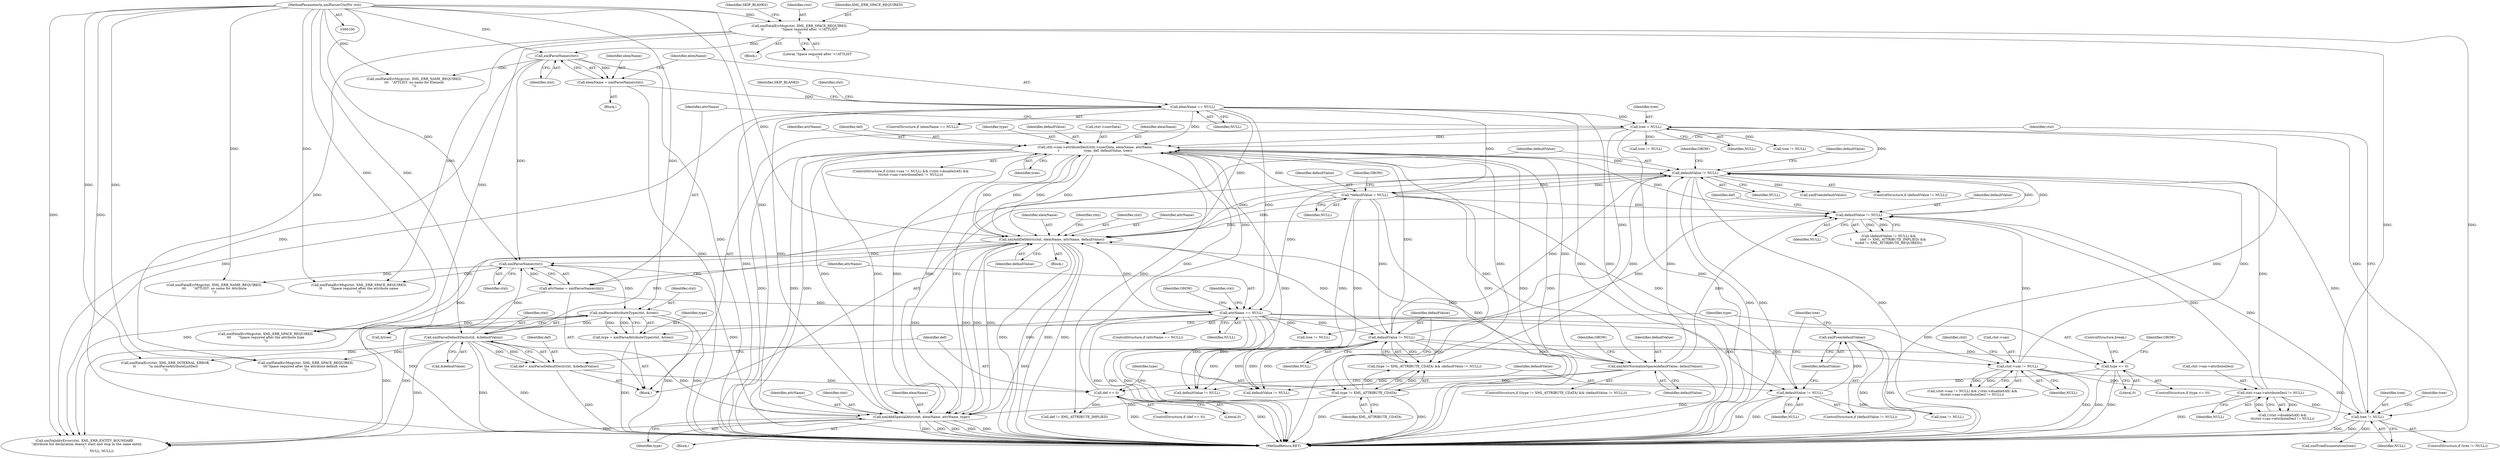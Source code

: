 digraph "0_Chrome_d0947db40187f4708c58e64cbd6013faf9eddeed_2@pointer" {
"1000243" [label="(Call,xmlFree(defaultValue))"];
"1000240" [label="(Call,defaultValue != NULL)"];
"1000165" [label="(Call,*defaultValue = NULL)"];
"1000142" [label="(Call,elemName == NULL)"];
"1000137" [label="(Call,elemName = xmlParseName(ctxt))"];
"1000139" [label="(Call,xmlParseName(ctxt))"];
"1000132" [label="(Call,xmlFatalErrMsg(ctxt, XML_ERR_SPACE_REQUIRED,\n\t\t                 \"Space required after '<!ATTLIST'\n\"))"];
"1000101" [label="(MethodParameterIn,xmlParserCtxtPtr ctxt)"];
"1000383" [label="(Call,defaultValue != NULL)"];
"1000356" [label="(Call,defaultValue != NULL)"];
"1000257" [label="(Call,defaultValue != NULL)"];
"1000177" [label="(Call,attrName == NULL)"];
"1000172" [label="(Call,attrName = xmlParseName(ctxt))"];
"1000174" [label="(Call,xmlParseName(ctxt))"];
"1000230" [label="(Call,xmlParseDefaultDecl(ctxt, &defaultValue))"];
"1000200" [label="(Call,xmlParseAttributeType(ctxt, &tree))"];
"1000377" [label="(Call,xmlAddSpecialAttr(ctxt, elemName, attrName, type))"];
"1000367" [label="(Call,xmlAddDefAttrs(ctxt, elemName, attrName, defaultValue))"];
"1000333" [label="(Call,ctxt->sax->attributeDecl(ctxt->userData, elemName, attrName,\n\t                        type, def, defaultValue, tree))"];
"1000254" [label="(Call,type != XML_ATTRIBUTE_CDATA)"];
"1000205" [label="(Call,type <= 0)"];
"1000198" [label="(Call,type = xmlParseAttributeType(ctxt, &tree))"];
"1000235" [label="(Call,def <= 0)"];
"1000228" [label="(Call,def = xmlParseDefaultDecl(ctxt, &defaultValue))"];
"1000260" [label="(Call,xmlAttrNormalizeSpace(defaultValue, defaultValue))"];
"1000169" [label="(Call,tree = NULL)"];
"1000326" [label="(Call,ctxt->sax->attributeDecl != NULL)"];
"1000316" [label="(Call,ctxt->sax != NULL)"];
"1000345" [label="(Call,tree != NULL)"];
"1000133" [label="(Identifier,ctxt)"];
"1000204" [label="(ControlStructure,if (type <= 0))"];
"1000177" [label="(Call,attrName == NULL)"];
"1000241" [label="(Identifier,defaultValue)"];
"1000385" [label="(Identifier,NULL)"];
"1000388" [label="(Identifier,GROW)"];
"1000137" [label="(Call,elemName = xmlParseName(ctxt))"];
"1000279" [label="(Call,defaultValue != NULL)"];
"1000134" [label="(Identifier,XML_ERR_SPACE_REQUIRED)"];
"1000118" [label="(Block,)"];
"1000367" [label="(Call,xmlAddDefAttrs(ctxt, elemName, attrName, defaultValue))"];
"1000252" [label="(ControlStructure,if ((type != XML_ATTRIBUTE_CDATA) && (defaultValue != NULL)))"];
"1000166" [label="(Identifier,defaultValue)"];
"1000386" [label="(Call,xmlFree(defaultValue))"];
"1000257" [label="(Call,defaultValue != NULL)"];
"1000357" [label="(Identifier,defaultValue)"];
"1000369" [label="(Identifier,elemName)"];
"1000201" [label="(Identifier,ctxt)"];
"1000302" [label="(Call,defaultValue != NULL)"];
"1000135" [label="(Literal,\"Space required after '<!ATTLIST'\n\")"];
"1000332" [label="(Identifier,NULL)"];
"1000260" [label="(Call,xmlAttrNormalizeSpace(defaultValue, defaultValue))"];
"1000139" [label="(Call,xmlParseName(ctxt))"];
"1000175" [label="(Identifier,ctxt)"];
"1000371" [label="(Identifier,defaultValue)"];
"1000297" [label="(Call,xmlFatalErr(ctxt, XML_ERR_INTERNAL_ERROR,\n\t\t            \"in xmlParseAttributeListDecl\n\"))"];
"1000132" [label="(Call,xmlFatalErrMsg(ctxt, XML_ERR_SPACE_REQUIRED,\n\t\t                 \"Space required after '<!ATTLIST'\n\"))"];
"1000308" [label="(Call,tree != NULL)"];
"1000355" [label="(Call,(defaultValue != NULL) &&\n\t        (def != XML_ATTRIBUTE_IMPLIED) && \n\t\t(def != XML_ATTRIBUTE_REQUIRED))"];
"1000172" [label="(Call,attrName = xmlParseName(ctxt))"];
"1000246" [label="(Call,tree != NULL)"];
"1000179" [label="(Identifier,NULL)"];
"1000181" [label="(Call,xmlFatalErrMsg(ctxt, XML_ERR_NAME_REQUIRED,\n\t\t\t       \"ATTLIST: no name for Attribute\n\"))"];
"1000131" [label="(Block,)"];
"1000316" [label="(Call,ctxt->sax != NULL)"];
"1000339" [label="(Identifier,type)"];
"1000199" [label="(Identifier,type)"];
"1000165" [label="(Call,*defaultValue = NULL)"];
"1000209" [label="(ControlStructure,break;)"];
"1000361" [label="(Identifier,def)"];
"1000258" [label="(Identifier,defaultValue)"];
"1000173" [label="(Identifier,attrName)"];
"1000366" [label="(Block,)"];
"1000168" [label="(Identifier,GROW)"];
"1000324" [label="(Identifier,ctxt)"];
"1000253" [label="(Call,(type != XML_ATTRIBUTE_CDATA) && (defaultValue != NULL))"];
"1000381" [label="(Identifier,type)"];
"1000333" [label="(Call,ctxt->sax->attributeDecl(ctxt->userData, elemName, attrName,\n\t                        type, def, defaultValue, tree))"];
"1000230" [label="(Call,xmlParseDefaultDecl(ctxt, &defaultValue))"];
"1000198" [label="(Call,type = xmlParseAttributeType(ctxt, &tree))"];
"1000140" [label="(Identifier,ctxt)"];
"1000261" [label="(Identifier,defaultValue)"];
"1000327" [label="(Call,ctxt->sax->attributeDecl)"];
"1000138" [label="(Identifier,elemName)"];
"1000157" [label="(Block,)"];
"1000341" [label="(Identifier,defaultValue)"];
"1000144" [label="(Identifier,NULL)"];
"1000229" [label="(Identifier,def)"];
"1000345" [label="(Call,tree != NULL)"];
"1000259" [label="(Identifier,NULL)"];
"1000376" [label="(Block,)"];
"1000382" [label="(ControlStructure,if (defaultValue != NULL))"];
"1000384" [label="(Identifier,defaultValue)"];
"1000387" [label="(Identifier,defaultValue)"];
"1000235" [label="(Call,def <= 0)"];
"1000326" [label="(Call,ctxt->sax->attributeDecl != NULL)"];
"1000242" [label="(Identifier,NULL)"];
"1000228" [label="(Call,def = xmlParseDefaultDecl(ctxt, &defaultValue))"];
"1000232" [label="(Call,&defaultValue)"];
"1000334" [label="(Call,ctxt->userData)"];
"1000216" [label="(Call,xmlFatalErrMsg(ctxt, XML_ERR_SPACE_REQUIRED,\n\t\t\t       \"Space required after the attribute type\n\"))"];
"1000151" [label="(Identifier,SKIP_BLANKS)"];
"1000169" [label="(Call,tree = NULL)"];
"1000379" [label="(Identifier,elemName)"];
"1000263" [label="(Identifier,GROW)"];
"1000143" [label="(Identifier,elemName)"];
"1000254" [label="(Call,type != XML_ATTRIBUTE_CDATA)"];
"1000285" [label="(Call,tree != NULL)"];
"1000141" [label="(ControlStructure,if (elemName == NULL))"];
"1000200" [label="(Call,xmlParseAttributeType(ctxt, &tree))"];
"1000186" [label="(Identifier,GROW)"];
"1000383" [label="(Call,defaultValue != NULL)"];
"1000342" [label="(Identifier,tree)"];
"1000314" [label="(ControlStructure,if ((ctxt->sax != NULL) && (!ctxt->disableSAX) &&\n\t\t(ctxt->sax->attributeDecl != NULL)))"];
"1000380" [label="(Identifier,attrName)"];
"1000337" [label="(Identifier,elemName)"];
"1000142" [label="(Call,elemName == NULL)"];
"1000377" [label="(Call,xmlAddSpecialAttr(ctxt, elemName, attrName, type))"];
"1000315" [label="(Call,(ctxt->sax != NULL) && (!ctxt->disableSAX) &&\n\t\t(ctxt->sax->attributeDecl != NULL))"];
"1000240" [label="(Call,defaultValue != NULL)"];
"1000344" [label="(ControlStructure,if (tree != NULL))"];
"1000234" [label="(ControlStructure,if (def <= 0))"];
"1000374" [label="(Identifier,ctxt)"];
"1000244" [label="(Identifier,defaultValue)"];
"1000176" [label="(ControlStructure,if (attrName == NULL))"];
"1000170" [label="(Identifier,tree)"];
"1000146" [label="(Call,xmlFatalErrMsg(ctxt, XML_ERR_NAME_REQUIRED,\n\t\t\t   \"ATTLIST: no name for Element\n\"))"];
"1000101" [label="(MethodParameterIn,xmlParserCtxtPtr ctxt)"];
"1000346" [label="(Identifier,tree)"];
"1000349" [label="(Identifier,tree)"];
"1000401" [label="(Call,xmlValidityError(ctxt, XML_ERR_ENTITY_BOUNDARY,\n    \"Attribute list declaration doesn't start and stop in the same entity\n\",\n                                 NULL, NULL))"];
"1000147" [label="(Identifier,ctxt)"];
"1000207" [label="(Literal,0)"];
"1000262" [label="(Identifier,defaultValue)"];
"1000320" [label="(Identifier,NULL)"];
"1000347" [label="(Identifier,NULL)"];
"1000255" [label="(Identifier,type)"];
"1000338" [label="(Identifier,attrName)"];
"1000192" [label="(Call,xmlFatalErrMsg(ctxt, XML_ERR_SPACE_REQUIRED,\n\t\t        \"Space required after the attribute name\n\"))"];
"1000378" [label="(Identifier,ctxt)"];
"1000239" [label="(ControlStructure,if (defaultValue != NULL))"];
"1000348" [label="(Call,xmlFreeEnumeration(tree))"];
"1000321" [label="(Call,(!ctxt->disableSAX) &&\n\t\t(ctxt->sax->attributeDecl != NULL))"];
"1000210" [label="(Identifier,GROW)"];
"1000368" [label="(Identifier,ctxt)"];
"1000247" [label="(Identifier,tree)"];
"1000182" [label="(Identifier,ctxt)"];
"1000174" [label="(Call,xmlParseName(ctxt))"];
"1000256" [label="(Identifier,XML_ATTRIBUTE_CDATA)"];
"1000408" [label="(MethodReturn,RET)"];
"1000171" [label="(Identifier,NULL)"];
"1000178" [label="(Identifier,attrName)"];
"1000205" [label="(Call,type <= 0)"];
"1000236" [label="(Identifier,def)"];
"1000370" [label="(Identifier,attrName)"];
"1000356" [label="(Call,defaultValue != NULL)"];
"1000358" [label="(Identifier,NULL)"];
"1000221" [label="(Call,tree != NULL)"];
"1000231" [label="(Identifier,ctxt)"];
"1000237" [label="(Literal,0)"];
"1000206" [label="(Identifier,type)"];
"1000243" [label="(Call,xmlFree(defaultValue))"];
"1000340" [label="(Identifier,def)"];
"1000360" [label="(Call,def != XML_ATTRIBUTE_IMPLIED)"];
"1000317" [label="(Call,ctxt->sax)"];
"1000353" [label="(Identifier,ctxt)"];
"1000202" [label="(Call,&tree)"];
"1000167" [label="(Identifier,NULL)"];
"1000274" [label="(Call,xmlFatalErrMsg(ctxt, XML_ERR_SPACE_REQUIRED,\n\t\t\t\"Space required after the attribute default value\n\"))"];
"1000136" [label="(Identifier,SKIP_BLANKS)"];
"1000243" -> "1000239"  [label="AST: "];
"1000243" -> "1000244"  [label="CFG: "];
"1000244" -> "1000243"  [label="AST: "];
"1000247" -> "1000243"  [label="CFG: "];
"1000243" -> "1000408"  [label="DDG: "];
"1000243" -> "1000408"  [label="DDG: "];
"1000240" -> "1000243"  [label="DDG: "];
"1000240" -> "1000239"  [label="AST: "];
"1000240" -> "1000242"  [label="CFG: "];
"1000241" -> "1000240"  [label="AST: "];
"1000242" -> "1000240"  [label="AST: "];
"1000244" -> "1000240"  [label="CFG: "];
"1000247" -> "1000240"  [label="CFG: "];
"1000240" -> "1000408"  [label="DDG: "];
"1000240" -> "1000408"  [label="DDG: "];
"1000165" -> "1000240"  [label="DDG: "];
"1000177" -> "1000240"  [label="DDG: "];
"1000240" -> "1000246"  [label="DDG: "];
"1000165" -> "1000157"  [label="AST: "];
"1000165" -> "1000167"  [label="CFG: "];
"1000166" -> "1000165"  [label="AST: "];
"1000167" -> "1000165"  [label="AST: "];
"1000168" -> "1000165"  [label="CFG: "];
"1000165" -> "1000408"  [label="DDG: "];
"1000142" -> "1000165"  [label="DDG: "];
"1000383" -> "1000165"  [label="DDG: "];
"1000165" -> "1000257"  [label="DDG: "];
"1000165" -> "1000260"  [label="DDG: "];
"1000165" -> "1000279"  [label="DDG: "];
"1000165" -> "1000302"  [label="DDG: "];
"1000165" -> "1000333"  [label="DDG: "];
"1000165" -> "1000356"  [label="DDG: "];
"1000165" -> "1000367"  [label="DDG: "];
"1000165" -> "1000383"  [label="DDG: "];
"1000142" -> "1000141"  [label="AST: "];
"1000142" -> "1000144"  [label="CFG: "];
"1000143" -> "1000142"  [label="AST: "];
"1000144" -> "1000142"  [label="AST: "];
"1000147" -> "1000142"  [label="CFG: "];
"1000151" -> "1000142"  [label="CFG: "];
"1000142" -> "1000408"  [label="DDG: "];
"1000142" -> "1000408"  [label="DDG: "];
"1000142" -> "1000408"  [label="DDG: "];
"1000137" -> "1000142"  [label="DDG: "];
"1000142" -> "1000169"  [label="DDG: "];
"1000142" -> "1000177"  [label="DDG: "];
"1000142" -> "1000333"  [label="DDG: "];
"1000142" -> "1000367"  [label="DDG: "];
"1000142" -> "1000377"  [label="DDG: "];
"1000142" -> "1000401"  [label="DDG: "];
"1000137" -> "1000118"  [label="AST: "];
"1000137" -> "1000139"  [label="CFG: "];
"1000138" -> "1000137"  [label="AST: "];
"1000139" -> "1000137"  [label="AST: "];
"1000143" -> "1000137"  [label="CFG: "];
"1000137" -> "1000408"  [label="DDG: "];
"1000139" -> "1000137"  [label="DDG: "];
"1000139" -> "1000140"  [label="CFG: "];
"1000140" -> "1000139"  [label="AST: "];
"1000139" -> "1000408"  [label="DDG: "];
"1000132" -> "1000139"  [label="DDG: "];
"1000101" -> "1000139"  [label="DDG: "];
"1000139" -> "1000146"  [label="DDG: "];
"1000139" -> "1000174"  [label="DDG: "];
"1000139" -> "1000401"  [label="DDG: "];
"1000132" -> "1000131"  [label="AST: "];
"1000132" -> "1000135"  [label="CFG: "];
"1000133" -> "1000132"  [label="AST: "];
"1000134" -> "1000132"  [label="AST: "];
"1000135" -> "1000132"  [label="AST: "];
"1000136" -> "1000132"  [label="CFG: "];
"1000132" -> "1000408"  [label="DDG: "];
"1000132" -> "1000408"  [label="DDG: "];
"1000101" -> "1000132"  [label="DDG: "];
"1000132" -> "1000192"  [label="DDG: "];
"1000132" -> "1000216"  [label="DDG: "];
"1000132" -> "1000274"  [label="DDG: "];
"1000101" -> "1000100"  [label="AST: "];
"1000101" -> "1000408"  [label="DDG: "];
"1000101" -> "1000146"  [label="DDG: "];
"1000101" -> "1000174"  [label="DDG: "];
"1000101" -> "1000181"  [label="DDG: "];
"1000101" -> "1000192"  [label="DDG: "];
"1000101" -> "1000200"  [label="DDG: "];
"1000101" -> "1000216"  [label="DDG: "];
"1000101" -> "1000230"  [label="DDG: "];
"1000101" -> "1000274"  [label="DDG: "];
"1000101" -> "1000297"  [label="DDG: "];
"1000101" -> "1000367"  [label="DDG: "];
"1000101" -> "1000377"  [label="DDG: "];
"1000101" -> "1000401"  [label="DDG: "];
"1000383" -> "1000382"  [label="AST: "];
"1000383" -> "1000385"  [label="CFG: "];
"1000384" -> "1000383"  [label="AST: "];
"1000385" -> "1000383"  [label="AST: "];
"1000387" -> "1000383"  [label="CFG: "];
"1000388" -> "1000383"  [label="CFG: "];
"1000383" -> "1000408"  [label="DDG: "];
"1000383" -> "1000408"  [label="DDG: "];
"1000383" -> "1000408"  [label="DDG: "];
"1000383" -> "1000169"  [label="DDG: "];
"1000383" -> "1000177"  [label="DDG: "];
"1000383" -> "1000253"  [label="DDG: "];
"1000356" -> "1000383"  [label="DDG: "];
"1000356" -> "1000383"  [label="DDG: "];
"1000257" -> "1000383"  [label="DDG: "];
"1000260" -> "1000383"  [label="DDG: "];
"1000333" -> "1000383"  [label="DDG: "];
"1000367" -> "1000383"  [label="DDG: "];
"1000326" -> "1000383"  [label="DDG: "];
"1000345" -> "1000383"  [label="DDG: "];
"1000316" -> "1000383"  [label="DDG: "];
"1000383" -> "1000386"  [label="DDG: "];
"1000383" -> "1000401"  [label="DDG: "];
"1000356" -> "1000355"  [label="AST: "];
"1000356" -> "1000358"  [label="CFG: "];
"1000357" -> "1000356"  [label="AST: "];
"1000358" -> "1000356"  [label="AST: "];
"1000361" -> "1000356"  [label="CFG: "];
"1000355" -> "1000356"  [label="CFG: "];
"1000356" -> "1000355"  [label="DDG: "];
"1000356" -> "1000355"  [label="DDG: "];
"1000257" -> "1000356"  [label="DDG: "];
"1000260" -> "1000356"  [label="DDG: "];
"1000333" -> "1000356"  [label="DDG: "];
"1000326" -> "1000356"  [label="DDG: "];
"1000345" -> "1000356"  [label="DDG: "];
"1000316" -> "1000356"  [label="DDG: "];
"1000356" -> "1000367"  [label="DDG: "];
"1000257" -> "1000253"  [label="AST: "];
"1000257" -> "1000259"  [label="CFG: "];
"1000258" -> "1000257"  [label="AST: "];
"1000259" -> "1000257"  [label="AST: "];
"1000253" -> "1000257"  [label="CFG: "];
"1000257" -> "1000253"  [label="DDG: "];
"1000257" -> "1000253"  [label="DDG: "];
"1000177" -> "1000257"  [label="DDG: "];
"1000257" -> "1000260"  [label="DDG: "];
"1000257" -> "1000279"  [label="DDG: "];
"1000257" -> "1000279"  [label="DDG: "];
"1000257" -> "1000302"  [label="DDG: "];
"1000257" -> "1000302"  [label="DDG: "];
"1000257" -> "1000316"  [label="DDG: "];
"1000257" -> "1000333"  [label="DDG: "];
"1000257" -> "1000367"  [label="DDG: "];
"1000177" -> "1000176"  [label="AST: "];
"1000177" -> "1000179"  [label="CFG: "];
"1000178" -> "1000177"  [label="AST: "];
"1000179" -> "1000177"  [label="AST: "];
"1000182" -> "1000177"  [label="CFG: "];
"1000186" -> "1000177"  [label="CFG: "];
"1000177" -> "1000408"  [label="DDG: "];
"1000177" -> "1000408"  [label="DDG: "];
"1000177" -> "1000408"  [label="DDG: "];
"1000172" -> "1000177"  [label="DDG: "];
"1000177" -> "1000221"  [label="DDG: "];
"1000177" -> "1000279"  [label="DDG: "];
"1000177" -> "1000302"  [label="DDG: "];
"1000177" -> "1000316"  [label="DDG: "];
"1000177" -> "1000333"  [label="DDG: "];
"1000177" -> "1000367"  [label="DDG: "];
"1000177" -> "1000377"  [label="DDG: "];
"1000177" -> "1000401"  [label="DDG: "];
"1000172" -> "1000157"  [label="AST: "];
"1000172" -> "1000174"  [label="CFG: "];
"1000173" -> "1000172"  [label="AST: "];
"1000174" -> "1000172"  [label="AST: "];
"1000178" -> "1000172"  [label="CFG: "];
"1000172" -> "1000408"  [label="DDG: "];
"1000174" -> "1000172"  [label="DDG: "];
"1000174" -> "1000175"  [label="CFG: "];
"1000175" -> "1000174"  [label="AST: "];
"1000230" -> "1000174"  [label="DDG: "];
"1000377" -> "1000174"  [label="DDG: "];
"1000367" -> "1000174"  [label="DDG: "];
"1000174" -> "1000181"  [label="DDG: "];
"1000174" -> "1000192"  [label="DDG: "];
"1000174" -> "1000200"  [label="DDG: "];
"1000230" -> "1000228"  [label="AST: "];
"1000230" -> "1000232"  [label="CFG: "];
"1000231" -> "1000230"  [label="AST: "];
"1000232" -> "1000230"  [label="AST: "];
"1000228" -> "1000230"  [label="CFG: "];
"1000230" -> "1000408"  [label="DDG: "];
"1000230" -> "1000408"  [label="DDG: "];
"1000230" -> "1000228"  [label="DDG: "];
"1000230" -> "1000228"  [label="DDG: "];
"1000200" -> "1000230"  [label="DDG: "];
"1000230" -> "1000274"  [label="DDG: "];
"1000230" -> "1000297"  [label="DDG: "];
"1000230" -> "1000367"  [label="DDG: "];
"1000230" -> "1000377"  [label="DDG: "];
"1000230" -> "1000401"  [label="DDG: "];
"1000200" -> "1000198"  [label="AST: "];
"1000200" -> "1000202"  [label="CFG: "];
"1000201" -> "1000200"  [label="AST: "];
"1000202" -> "1000200"  [label="AST: "];
"1000198" -> "1000200"  [label="CFG: "];
"1000200" -> "1000408"  [label="DDG: "];
"1000200" -> "1000408"  [label="DDG: "];
"1000200" -> "1000198"  [label="DDG: "];
"1000200" -> "1000198"  [label="DDG: "];
"1000200" -> "1000216"  [label="DDG: "];
"1000200" -> "1000401"  [label="DDG: "];
"1000377" -> "1000376"  [label="AST: "];
"1000377" -> "1000381"  [label="CFG: "];
"1000378" -> "1000377"  [label="AST: "];
"1000379" -> "1000377"  [label="AST: "];
"1000380" -> "1000377"  [label="AST: "];
"1000381" -> "1000377"  [label="AST: "];
"1000384" -> "1000377"  [label="CFG: "];
"1000377" -> "1000408"  [label="DDG: "];
"1000377" -> "1000408"  [label="DDG: "];
"1000377" -> "1000408"  [label="DDG: "];
"1000377" -> "1000408"  [label="DDG: "];
"1000377" -> "1000408"  [label="DDG: "];
"1000377" -> "1000333"  [label="DDG: "];
"1000377" -> "1000367"  [label="DDG: "];
"1000367" -> "1000377"  [label="DDG: "];
"1000367" -> "1000377"  [label="DDG: "];
"1000367" -> "1000377"  [label="DDG: "];
"1000333" -> "1000377"  [label="DDG: "];
"1000333" -> "1000377"  [label="DDG: "];
"1000333" -> "1000377"  [label="DDG: "];
"1000254" -> "1000377"  [label="DDG: "];
"1000377" -> "1000401"  [label="DDG: "];
"1000367" -> "1000366"  [label="AST: "];
"1000367" -> "1000371"  [label="CFG: "];
"1000368" -> "1000367"  [label="AST: "];
"1000369" -> "1000367"  [label="AST: "];
"1000370" -> "1000367"  [label="AST: "];
"1000371" -> "1000367"  [label="AST: "];
"1000374" -> "1000367"  [label="CFG: "];
"1000367" -> "1000408"  [label="DDG: "];
"1000367" -> "1000408"  [label="DDG: "];
"1000367" -> "1000408"  [label="DDG: "];
"1000367" -> "1000408"  [label="DDG: "];
"1000367" -> "1000333"  [label="DDG: "];
"1000333" -> "1000367"  [label="DDG: "];
"1000333" -> "1000367"  [label="DDG: "];
"1000333" -> "1000367"  [label="DDG: "];
"1000260" -> "1000367"  [label="DDG: "];
"1000367" -> "1000401"  [label="DDG: "];
"1000333" -> "1000314"  [label="AST: "];
"1000333" -> "1000342"  [label="CFG: "];
"1000334" -> "1000333"  [label="AST: "];
"1000337" -> "1000333"  [label="AST: "];
"1000338" -> "1000333"  [label="AST: "];
"1000339" -> "1000333"  [label="AST: "];
"1000340" -> "1000333"  [label="AST: "];
"1000341" -> "1000333"  [label="AST: "];
"1000342" -> "1000333"  [label="AST: "];
"1000353" -> "1000333"  [label="CFG: "];
"1000333" -> "1000408"  [label="DDG: "];
"1000333" -> "1000408"  [label="DDG: "];
"1000333" -> "1000408"  [label="DDG: "];
"1000333" -> "1000408"  [label="DDG: "];
"1000333" -> "1000408"  [label="DDG: "];
"1000333" -> "1000408"  [label="DDG: "];
"1000333" -> "1000408"  [label="DDG: "];
"1000254" -> "1000333"  [label="DDG: "];
"1000235" -> "1000333"  [label="DDG: "];
"1000260" -> "1000333"  [label="DDG: "];
"1000169" -> "1000333"  [label="DDG: "];
"1000333" -> "1000360"  [label="DDG: "];
"1000254" -> "1000253"  [label="AST: "];
"1000254" -> "1000256"  [label="CFG: "];
"1000255" -> "1000254"  [label="AST: "];
"1000256" -> "1000254"  [label="AST: "];
"1000258" -> "1000254"  [label="CFG: "];
"1000253" -> "1000254"  [label="CFG: "];
"1000254" -> "1000408"  [label="DDG: "];
"1000254" -> "1000408"  [label="DDG: "];
"1000254" -> "1000253"  [label="DDG: "];
"1000254" -> "1000253"  [label="DDG: "];
"1000205" -> "1000254"  [label="DDG: "];
"1000205" -> "1000204"  [label="AST: "];
"1000205" -> "1000207"  [label="CFG: "];
"1000206" -> "1000205"  [label="AST: "];
"1000207" -> "1000205"  [label="AST: "];
"1000209" -> "1000205"  [label="CFG: "];
"1000210" -> "1000205"  [label="CFG: "];
"1000205" -> "1000408"  [label="DDG: "];
"1000205" -> "1000408"  [label="DDG: "];
"1000198" -> "1000205"  [label="DDG: "];
"1000198" -> "1000157"  [label="AST: "];
"1000199" -> "1000198"  [label="AST: "];
"1000206" -> "1000198"  [label="CFG: "];
"1000198" -> "1000408"  [label="DDG: "];
"1000235" -> "1000234"  [label="AST: "];
"1000235" -> "1000237"  [label="CFG: "];
"1000236" -> "1000235"  [label="AST: "];
"1000237" -> "1000235"  [label="AST: "];
"1000241" -> "1000235"  [label="CFG: "];
"1000255" -> "1000235"  [label="CFG: "];
"1000235" -> "1000408"  [label="DDG: "];
"1000235" -> "1000408"  [label="DDG: "];
"1000228" -> "1000235"  [label="DDG: "];
"1000235" -> "1000360"  [label="DDG: "];
"1000228" -> "1000157"  [label="AST: "];
"1000229" -> "1000228"  [label="AST: "];
"1000236" -> "1000228"  [label="CFG: "];
"1000228" -> "1000408"  [label="DDG: "];
"1000260" -> "1000252"  [label="AST: "];
"1000260" -> "1000262"  [label="CFG: "];
"1000261" -> "1000260"  [label="AST: "];
"1000262" -> "1000260"  [label="AST: "];
"1000263" -> "1000260"  [label="CFG: "];
"1000260" -> "1000408"  [label="DDG: "];
"1000260" -> "1000279"  [label="DDG: "];
"1000260" -> "1000302"  [label="DDG: "];
"1000169" -> "1000157"  [label="AST: "];
"1000169" -> "1000171"  [label="CFG: "];
"1000170" -> "1000169"  [label="AST: "];
"1000171" -> "1000169"  [label="AST: "];
"1000173" -> "1000169"  [label="CFG: "];
"1000169" -> "1000408"  [label="DDG: "];
"1000169" -> "1000221"  [label="DDG: "];
"1000169" -> "1000246"  [label="DDG: "];
"1000169" -> "1000285"  [label="DDG: "];
"1000169" -> "1000308"  [label="DDG: "];
"1000169" -> "1000345"  [label="DDG: "];
"1000326" -> "1000321"  [label="AST: "];
"1000326" -> "1000332"  [label="CFG: "];
"1000327" -> "1000326"  [label="AST: "];
"1000332" -> "1000326"  [label="AST: "];
"1000321" -> "1000326"  [label="CFG: "];
"1000326" -> "1000408"  [label="DDG: "];
"1000326" -> "1000321"  [label="DDG: "];
"1000326" -> "1000321"  [label="DDG: "];
"1000316" -> "1000326"  [label="DDG: "];
"1000326" -> "1000345"  [label="DDG: "];
"1000316" -> "1000315"  [label="AST: "];
"1000316" -> "1000320"  [label="CFG: "];
"1000317" -> "1000316"  [label="AST: "];
"1000320" -> "1000316"  [label="AST: "];
"1000324" -> "1000316"  [label="CFG: "];
"1000315" -> "1000316"  [label="CFG: "];
"1000316" -> "1000408"  [label="DDG: "];
"1000316" -> "1000315"  [label="DDG: "];
"1000316" -> "1000315"  [label="DDG: "];
"1000316" -> "1000345"  [label="DDG: "];
"1000345" -> "1000344"  [label="AST: "];
"1000345" -> "1000347"  [label="CFG: "];
"1000346" -> "1000345"  [label="AST: "];
"1000347" -> "1000345"  [label="AST: "];
"1000349" -> "1000345"  [label="CFG: "];
"1000353" -> "1000345"  [label="CFG: "];
"1000345" -> "1000408"  [label="DDG: "];
"1000345" -> "1000408"  [label="DDG: "];
"1000345" -> "1000348"  [label="DDG: "];
}
